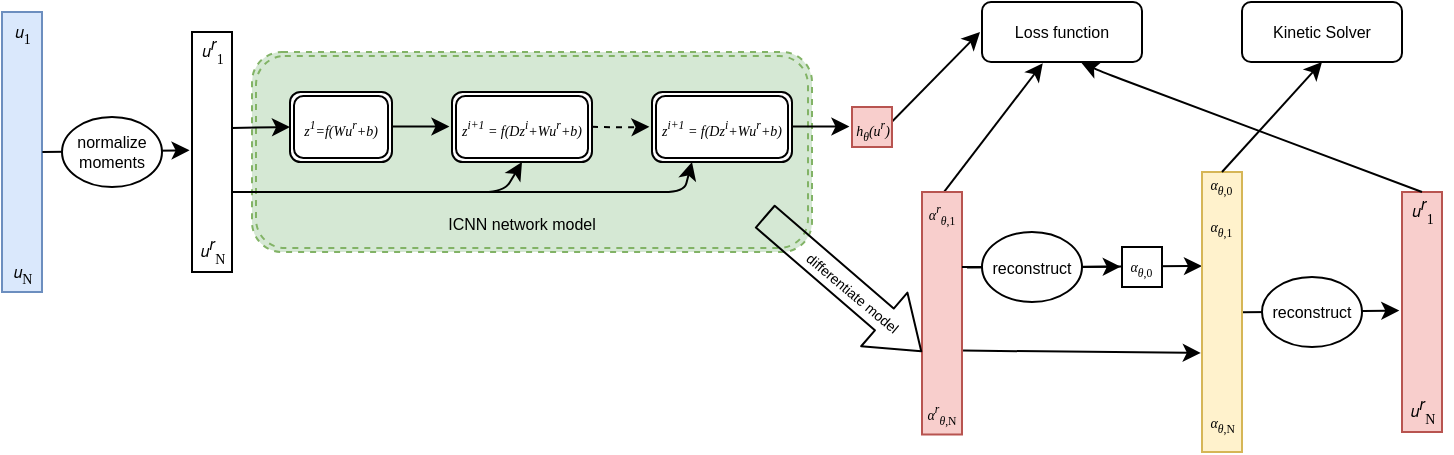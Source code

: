 <mxfile version="15.2.7" type="device"><diagram id="CC8C6Mr5LTVxWpG0eEEH" name="Page-1"><mxGraphModel dx="981" dy="503" grid="1" gridSize="10" guides="1" tooltips="1" connect="1" arrows="1" fold="1" page="1" pageScale="1" pageWidth="850" pageHeight="1100" math="0" shadow="0"><root><mxCell id="0"/><mxCell id="1" parent="0"/><mxCell id="0e92AJHdjrKMC4CKnlr7-120" value="" style="endArrow=classic;html=1;fontSize=8;strokeWidth=1;entryX=0.38;entryY=1.019;entryDx=0;entryDy=0;entryPerimeter=0;" edge="1" parent="1" target="0e92AJHdjrKMC4CKnlr7-117"><mxGeometry width="50" height="50" relative="1" as="geometry"><mxPoint x="490" y="161.26" as="sourcePoint"/><mxPoint x="544.2" y="119.52" as="targetPoint"/></mxGeometry></mxCell><mxCell id="0e92AJHdjrKMC4CKnlr7-119" value="" style="endArrow=classic;html=1;fontSize=8;strokeWidth=1;" edge="1" parent="1"><mxGeometry width="50" height="50" relative="1" as="geometry"><mxPoint x="455" y="135" as="sourcePoint"/><mxPoint x="509" y="80" as="targetPoint"/></mxGeometry></mxCell><mxCell id="0e92AJHdjrKMC4CKnlr7-112" value="" style="endArrow=classic;html=1;fontSize=8;strokeWidth=1;exitX=1.026;exitY=0.654;exitDx=0;exitDy=0;exitPerimeter=0;entryX=-0.067;entryY=0.495;entryDx=0;entryDy=0;entryPerimeter=0;" edge="1" parent="1"><mxGeometry width="50" height="50" relative="1" as="geometry"><mxPoint x="640" y="220.091" as="sourcePoint"/><mxPoint x="718.66" y="219.3" as="targetPoint"/></mxGeometry></mxCell><mxCell id="0e92AJHdjrKMC4CKnlr7-105" value="" style="endArrow=classic;html=1;fontSize=8;strokeWidth=1;exitX=1.026;exitY=0.654;exitDx=0;exitDy=0;exitPerimeter=0;" edge="1" parent="1"><mxGeometry width="50" height="50" relative="1" as="geometry"><mxPoint x="502.52" y="197.781" as="sourcePoint"/><mxPoint x="620" y="197" as="targetPoint"/></mxGeometry></mxCell><mxCell id="0e92AJHdjrKMC4CKnlr7-63" value="" style="shape=ext;double=1;rounded=1;whiteSpace=wrap;html=1;dashed=1;fillColor=#d5e8d4;strokeColor=#82b366;" vertex="1" parent="1"><mxGeometry x="145" y="90" width="280" height="100" as="geometry"/></mxCell><mxCell id="0e92AJHdjrKMC4CKnlr7-40" value="&lt;font style=&quot;font-size: 7px&quot;&gt;&lt;i&gt;u&lt;sub&gt;0&lt;/sub&gt;&lt;/i&gt;&lt;/font&gt;" style="text;html=1;align=center;verticalAlign=middle;resizable=0;points=[];autosize=1;strokeColor=none;fillColor=none;" vertex="1" parent="1"><mxGeometry x="20" y="70" width="20" height="20" as="geometry"/></mxCell><mxCell id="0e92AJHdjrKMC4CKnlr7-42" value="" style="verticalLabelPosition=bottom;verticalAlign=top;html=1;shape=mxgraph.basic.rect;fillColor2=none;strokeWidth=1;size=20;indent=5;fillColor=#dae8fc;strokeColor=#6c8ebf;" vertex="1" parent="1"><mxGeometry x="20" y="70" width="20" height="140" as="geometry"/></mxCell><mxCell id="0e92AJHdjrKMC4CKnlr7-43" value="&lt;span style=&quot;left: 382.54px ; top: 593.53px ; font-size: 8px ; font-family: sans-serif ; transform: scalex(0.922)&quot; dir=&quot;ltr&quot;&gt;𝑢&lt;/span&gt;&lt;font size=&quot;1&quot; face=&quot;Times New Roman&quot;&gt;&lt;sub&gt;&lt;span style=&quot;left: 391.285px ; top: 589.805px ; font-size: 7px ; transform: scalex(1.337)&quot; dir=&quot;ltr&quot;&gt;1&lt;/span&gt;&lt;/sub&gt;&lt;/font&gt;&lt;span style=&quot;left: 396.679px ; top: 589.805px ; font-size: 8px ; font-family: sans-serif&quot; dir=&quot;ltr&quot;&gt;&lt;/span&gt;" style="text;html=1;align=center;verticalAlign=middle;resizable=0;points=[];autosize=1;strokeColor=none;fillColor=none;" vertex="1" parent="1"><mxGeometry x="20" y="70" width="20" height="20" as="geometry"/></mxCell><mxCell id="0e92AJHdjrKMC4CKnlr7-44" value="&lt;span style=&quot;left: 382.54px ; top: 593.53px ; font-size: 8px ; font-family: sans-serif ; transform: scalex(0.922)&quot; dir=&quot;ltr&quot;&gt;𝑢&lt;/span&gt;&lt;font size=&quot;1&quot; face=&quot;Times New Roman&quot;&gt;&lt;sub&gt;&lt;span style=&quot;left: 391.285px ; top: 589.805px ; font-size: 7px ; transform: scalex(1.337)&quot; dir=&quot;ltr&quot;&gt;N&lt;/span&gt;&lt;/sub&gt;&lt;/font&gt;" style="text;html=1;align=center;verticalAlign=middle;resizable=0;points=[];autosize=1;strokeColor=none;fillColor=none;" vertex="1" parent="1"><mxGeometry x="20" y="190" width="20" height="20" as="geometry"/></mxCell><mxCell id="0e92AJHdjrKMC4CKnlr7-45" value="" style="verticalLabelPosition=bottom;verticalAlign=top;html=1;shape=mxgraph.basic.rect;fillColor2=none;strokeWidth=1;size=20;indent=5;" vertex="1" parent="1"><mxGeometry x="115" y="80" width="20" height="120" as="geometry"/></mxCell><mxCell id="0e92AJHdjrKMC4CKnlr7-46" value="&lt;span style=&quot;left: 382.54px ; top: 593.53px ; font-size: 8px ; font-family: sans-serif ; transform: scalex(0.922)&quot; dir=&quot;ltr&quot;&gt;𝑢&lt;/span&gt;&lt;sup style=&quot;font-size: 8px&quot;&gt;&lt;span style=&quot;left: 391.285px ; top: 589.805px ; font-size: 8px ; font-family: sans-serif ; transform: scalex(1.337)&quot; dir=&quot;ltr&quot;&gt;𝑟&lt;/span&gt;&lt;/sup&gt;&lt;font size=&quot;1&quot; face=&quot;Times New Roman&quot;&gt;&lt;sub&gt;&lt;span style=&quot;left: 391.285px ; top: 589.805px ; font-size: 7px ; transform: scalex(1.337)&quot; dir=&quot;ltr&quot;&gt;1&lt;/span&gt;&lt;/sub&gt;&lt;/font&gt;&lt;span style=&quot;left: 396.679px ; top: 589.805px ; font-size: 8px ; font-family: sans-serif&quot; dir=&quot;ltr&quot;&gt;&lt;/span&gt;" style="text;html=1;align=center;verticalAlign=middle;resizable=0;points=[];autosize=1;strokeColor=none;fillColor=none;fontSize=8;" vertex="1" parent="1"><mxGeometry x="110" y="80" width="30" height="20" as="geometry"/></mxCell><mxCell id="0e92AJHdjrKMC4CKnlr7-48" value="" style="endArrow=classic;html=1;strokeWidth=1;entryX=-0.06;entryY=0.493;entryDx=0;entryDy=0;entryPerimeter=0;exitX=1.01;exitY=0.5;exitDx=0;exitDy=0;exitPerimeter=0;" edge="1" parent="1" source="0e92AJHdjrKMC4CKnlr7-42" target="0e92AJHdjrKMC4CKnlr7-45"><mxGeometry width="50" height="50" relative="1" as="geometry"><mxPoint x="31" y="139.8" as="sourcePoint"/><mxPoint x="60" y="139.8" as="targetPoint"/><Array as="points"><mxPoint x="40" y="139.8"/></Array></mxGeometry></mxCell><mxCell id="0e92AJHdjrKMC4CKnlr7-49" value="&lt;font style=&quot;font-size: 7px&quot; face=&quot;Garamond&quot;&gt;&lt;i&gt;&lt;font style=&quot;font-size: 7px&quot;&gt;z&lt;sup&gt;1&lt;/sup&gt;=f(W&lt;/font&gt;&lt;/i&gt;&lt;/font&gt;&lt;font style=&quot;font-size: 7px&quot; face=&quot;Garamond&quot;&gt;&lt;span style=&quot;left: 382.54px ; top: 593.53px ; transform: scalex(0.922)&quot; dir=&quot;ltr&quot;&gt;&lt;i&gt;u&lt;sup&gt;r&lt;/sup&gt;&lt;/i&gt;&lt;/span&gt;&lt;sup&gt;&lt;span style=&quot;left: 391.285px ; top: 589.805px ; font-size: 7px ; transform: scalex(1.337)&quot; dir=&quot;ltr&quot;&gt;&lt;/span&gt;&lt;/sup&gt;&lt;/font&gt;&lt;font style=&quot;font-size: 7px&quot; face=&quot;Garamond&quot;&gt;&lt;i&gt;&lt;font style=&quot;font-size: 7px&quot;&gt;+b)&lt;/font&gt;&lt;/i&gt;&lt;/font&gt;" style="shape=ext;double=1;rounded=1;whiteSpace=wrap;html=1;" vertex="1" parent="1"><mxGeometry x="164" y="110" width="51" height="35" as="geometry"/></mxCell><mxCell id="0e92AJHdjrKMC4CKnlr7-50" value="" style="endArrow=classic;html=1;strokeWidth=1;entryX=0;entryY=0.5;entryDx=0;entryDy=0;" edge="1" parent="1" target="0e92AJHdjrKMC4CKnlr7-49"><mxGeometry width="50" height="50" relative="1" as="geometry"><mxPoint x="135" y="128" as="sourcePoint"/><mxPoint x="163" y="131" as="targetPoint"/><Array as="points"/></mxGeometry></mxCell><mxCell id="0e92AJHdjrKMC4CKnlr7-51" value="&lt;font style=&quot;font-size: 7px&quot; face=&quot;Garamond&quot;&gt;&lt;i&gt;&lt;font style=&quot;font-size: 7px&quot;&gt;z&lt;sup&gt;i+1&lt;/sup&gt; = f(Dz&lt;sup&gt;i&lt;/sup&gt;+W&lt;/font&gt;&lt;/i&gt;&lt;/font&gt;&lt;i&gt;&lt;font style=&quot;font-size: 7px&quot; face=&quot;Garamond&quot;&gt;&lt;span style=&quot;left: 382.54px ; top: 593.53px ; transform: scalex(0.922)&quot; dir=&quot;ltr&quot;&gt;u&lt;/span&gt;&lt;sup&gt;r&lt;/sup&gt;&lt;/font&gt;&lt;/i&gt;&lt;font style=&quot;font-size: 7px&quot; face=&quot;Garamond&quot;&gt;&lt;i&gt;&lt;font style=&quot;font-size: 7px&quot;&gt;+b)&lt;/font&gt;&lt;/i&gt;&lt;/font&gt;" style="shape=ext;double=1;rounded=1;whiteSpace=wrap;html=1;" vertex="1" parent="1"><mxGeometry x="245" y="110" width="70" height="35" as="geometry"/></mxCell><mxCell id="0e92AJHdjrKMC4CKnlr7-52" value="" style="endArrow=classic;html=1;strokeWidth=1;exitX=1.014;exitY=0.5;exitDx=0;exitDy=0;exitPerimeter=0;entryX=0;entryY=0.5;entryDx=0;entryDy=0;" edge="1" parent="1"><mxGeometry width="50" height="50" relative="1" as="geometry"><mxPoint x="215" y="127.3" as="sourcePoint"/><mxPoint x="243.72" y="127.3" as="targetPoint"/><Array as="points"/></mxGeometry></mxCell><mxCell id="0e92AJHdjrKMC4CKnlr7-53" value="" style="endArrow=classic;html=1;strokeWidth=1;entryX=0.5;entryY=1;entryDx=0;entryDy=0;" edge="1" parent="1" target="0e92AJHdjrKMC4CKnlr7-51"><mxGeometry width="50" height="50" relative="1" as="geometry"><mxPoint x="135" y="160" as="sourcePoint"/><mxPoint x="174" y="159.86" as="targetPoint"/><Array as="points"><mxPoint x="271" y="160"/></Array></mxGeometry></mxCell><mxCell id="0e92AJHdjrKMC4CKnlr7-55" value="" style="endArrow=classic;html=1;strokeWidth=1;entryX=0.5;entryY=1;entryDx=0;entryDy=0;" edge="1" parent="1"><mxGeometry width="50" height="50" relative="1" as="geometry"><mxPoint x="225" y="160" as="sourcePoint"/><mxPoint x="365" y="145" as="targetPoint"/><Array as="points"><mxPoint x="361" y="160"/></Array></mxGeometry></mxCell><mxCell id="0e92AJHdjrKMC4CKnlr7-56" value="" style="endArrow=classic;html=1;strokeWidth=1;exitX=1.014;exitY=0.5;exitDx=0;exitDy=0;exitPerimeter=0;entryX=0;entryY=0.5;entryDx=0;entryDy=0;horizontal=1;dashed=1;" edge="1" parent="1"><mxGeometry width="50" height="50" relative="1" as="geometry"><mxPoint x="315" y="127.4" as="sourcePoint"/><mxPoint x="343.72" y="127.4" as="targetPoint"/><Array as="points"><mxPoint x="325" y="127.6"/><mxPoint x="335" y="127.6"/></Array></mxGeometry></mxCell><mxCell id="0e92AJHdjrKMC4CKnlr7-57" value="&lt;font style=&quot;font-size: 7px&quot; face=&quot;Garamond&quot;&gt;&lt;i&gt;&lt;font style=&quot;font-size: 7px&quot;&gt;z&lt;sup&gt;i+1&lt;/sup&gt; = f(Dz&lt;sup&gt;i&lt;/sup&gt;+W&lt;/font&gt;&lt;/i&gt;&lt;/font&gt;&lt;i&gt;&lt;font style=&quot;font-size: 7px&quot; face=&quot;Garamond&quot;&gt;&lt;span style=&quot;left: 382.54px ; top: 593.53px ; transform: scalex(0.922)&quot; dir=&quot;ltr&quot;&gt;u&lt;/span&gt;&lt;sup&gt;r&lt;/sup&gt;&lt;/font&gt;&lt;/i&gt;&lt;font style=&quot;font-size: 7px&quot; face=&quot;Garamond&quot;&gt;&lt;i&gt;&lt;font style=&quot;font-size: 7px&quot;&gt;+b)&lt;/font&gt;&lt;/i&gt;&lt;/font&gt;" style="shape=ext;double=1;rounded=1;whiteSpace=wrap;html=1;" vertex="1" parent="1"><mxGeometry x="345" y="110" width="70" height="35" as="geometry"/></mxCell><mxCell id="0e92AJHdjrKMC4CKnlr7-59" value="" style="verticalLabelPosition=bottom;verticalAlign=top;html=1;shape=mxgraph.basic.rect;fillColor2=none;strokeWidth=1;size=20;indent=5;fillColor=#f8cecc;strokeColor=#b85450;" vertex="1" parent="1"><mxGeometry x="445" y="117.5" width="20" height="20" as="geometry"/></mxCell><mxCell id="0e92AJHdjrKMC4CKnlr7-60" value="" style="endArrow=classic;html=1;strokeWidth=1;exitX=1.014;exitY=0.5;exitDx=0;exitDy=0;exitPerimeter=0;entryX=0;entryY=0.5;entryDx=0;entryDy=0;" edge="1" parent="1"><mxGeometry width="50" height="50" relative="1" as="geometry"><mxPoint x="415" y="127.3" as="sourcePoint"/><mxPoint x="443.72" y="127.3" as="targetPoint"/><Array as="points"/></mxGeometry></mxCell><mxCell id="0e92AJHdjrKMC4CKnlr7-62" value="&lt;font face=&quot;Garamond&quot;&gt;&lt;i&gt;&lt;font style=&quot;font-size: 7px&quot;&gt;h&lt;/font&gt;&lt;font style=&quot;font-size: 7px&quot;&gt;&lt;sub&gt;θ&lt;/sub&gt;(u&lt;sup&gt;r&lt;/sup&gt;)&lt;/font&gt;&lt;/i&gt;&lt;/font&gt;" style="text;html=1;align=center;verticalAlign=middle;resizable=0;points=[];autosize=1;strokeColor=none;fillColor=none;" vertex="1" parent="1"><mxGeometry x="440" y="117.5" width="30" height="20" as="geometry"/></mxCell><mxCell id="0e92AJHdjrKMC4CKnlr7-68" value="" style="verticalLabelPosition=bottom;verticalAlign=top;html=1;shape=mxgraph.basic.rect;fillColor2=none;strokeWidth=1;size=20;indent=5;fillColor=#f8cecc;strokeColor=#b85450;" vertex="1" parent="1"><mxGeometry x="480" y="160.01" width="20" height="121.24" as="geometry"/></mxCell><mxCell id="0e92AJHdjrKMC4CKnlr7-81" value="" style="verticalLabelPosition=bottom;verticalAlign=top;html=1;shape=mxgraph.basic.rect;fillColor2=none;strokeWidth=1;size=20;indent=5;fillColor=#fff2cc;strokeColor=#d6b656;" vertex="1" parent="1"><mxGeometry x="620" y="150" width="20" height="140" as="geometry"/></mxCell><mxCell id="0e92AJHdjrKMC4CKnlr7-83" value="&lt;span style=&quot;left: 382.54px ; top: 593.53px ; font-size: 8px ; font-family: sans-serif ; transform: scalex(0.922)&quot; dir=&quot;ltr&quot;&gt;𝑢&lt;/span&gt;&lt;sup style=&quot;font-size: 8px&quot;&gt;&lt;span style=&quot;left: 391.285px ; top: 589.805px ; font-size: 8px ; font-family: sans-serif ; transform: scalex(1.337)&quot; dir=&quot;ltr&quot;&gt;𝑟&lt;/span&gt;&lt;/sup&gt;&lt;font size=&quot;1&quot; face=&quot;Times New Roman&quot;&gt;&lt;sub&gt;&lt;span style=&quot;left: 391.285px ; top: 589.805px ; font-size: 7px ; transform: scalex(1.337)&quot; dir=&quot;ltr&quot;&gt;N&lt;/span&gt;&lt;/sub&gt;&lt;/font&gt;" style="text;html=1;align=center;verticalAlign=middle;resizable=0;points=[];autosize=1;strokeColor=none;fillColor=none;fontSize=8;" vertex="1" parent="1"><mxGeometry x="110" y="180.01" width="30" height="20" as="geometry"/></mxCell><mxCell id="0e92AJHdjrKMC4CKnlr7-85" value="normalize&lt;br&gt;moments" style="ellipse;whiteSpace=wrap;html=1;fontSize=8;" vertex="1" parent="1"><mxGeometry x="50" y="122.5" width="50" height="35" as="geometry"/></mxCell><mxCell id="0e92AJHdjrKMC4CKnlr7-87" value="" style="shape=flexArrow;endArrow=classic;html=1;fontSize=8;strokeWidth=1;width=14.4;endSize=7.8;" edge="1" parent="1"><mxGeometry width="50" height="50" relative="1" as="geometry"><mxPoint x="401.25" y="171.99" as="sourcePoint"/><mxPoint x="480" y="240" as="targetPoint"/></mxGeometry></mxCell><mxCell id="0e92AJHdjrKMC4CKnlr7-88" value="&lt;font style=&quot;font-size: 7px&quot;&gt;differentiate model&lt;/font&gt;" style="edgeLabel;html=1;align=center;verticalAlign=middle;resizable=0;points=[];fontSize=8;rotation=40;" vertex="1" connectable="0" parent="0e92AJHdjrKMC4CKnlr7-87"><mxGeometry x="-0.473" relative="1" as="geometry"><mxPoint x="23" y="20" as="offset"/></mxGeometry></mxCell><mxCell id="0e92AJHdjrKMC4CKnlr7-90" value="&lt;font face=&quot;Garamond&quot;&gt;&lt;i&gt;&lt;font style=&quot;font-size: 7px&quot;&gt;&lt;span title=&quot;Greek-language text&quot; lang=&quot;el&quot;&gt;α&lt;sup&gt;r&lt;/sup&gt;&lt;/span&gt;&lt;/font&gt;&lt;/i&gt;&lt;font style=&quot;font-size: 7px&quot;&gt;&lt;font style=&quot;font-size: 7px&quot;&gt;&lt;font style=&quot;font-size: 7px&quot;&gt;&lt;sub&gt;&lt;i&gt;θ&lt;/i&gt;,1 &lt;br&gt;&lt;/sub&gt;&lt;/font&gt;&lt;/font&gt;&lt;/font&gt;&lt;/font&gt;" style="text;html=1;strokeColor=none;fillColor=none;align=center;verticalAlign=middle;whiteSpace=wrap;rounded=0;" vertex="1" parent="1"><mxGeometry x="480" y="157.5" width="20" height="24.39" as="geometry"/></mxCell><mxCell id="0e92AJHdjrKMC4CKnlr7-92" value="&lt;font face=&quot;Garamond&quot;&gt;&lt;i&gt;&lt;font style=&quot;font-size: 7px&quot;&gt;&lt;span title=&quot;Greek-language text&quot; lang=&quot;el&quot;&gt;α&lt;sup&gt;r&lt;/sup&gt;&lt;/span&gt;&lt;/font&gt;&lt;/i&gt;&lt;font style=&quot;font-size: 7px&quot;&gt;&lt;font style=&quot;font-size: 7px&quot;&gt;&lt;font style=&quot;font-size: 7px&quot;&gt;&lt;sub&gt;&lt;i&gt;θ&lt;/i&gt;,N &lt;br&gt;&lt;/sub&gt;&lt;/font&gt;&lt;/font&gt;&lt;/font&gt;&lt;/font&gt;" style="text;html=1;strokeColor=none;fillColor=none;align=center;verticalAlign=middle;whiteSpace=wrap;rounded=0;" vertex="1" parent="1"><mxGeometry x="480" y="258.11" width="20" height="24.39" as="geometry"/></mxCell><mxCell id="0e92AJHdjrKMC4CKnlr7-94" value="" style="endArrow=classic;html=1;fontSize=8;strokeWidth=1;startArrow=none;entryX=-0.03;entryY=0.492;entryDx=0;entryDy=0;entryPerimeter=0;" edge="1" parent="1" source="0e92AJHdjrKMC4CKnlr7-96" target="0e92AJHdjrKMC4CKnlr7-101"><mxGeometry width="50" height="50" relative="1" as="geometry"><mxPoint x="500" y="200.01" as="sourcePoint"/><mxPoint x="580" y="200" as="targetPoint"/></mxGeometry></mxCell><mxCell id="0e92AJHdjrKMC4CKnlr7-96" value="reconstruct" style="ellipse;whiteSpace=wrap;html=1;fontSize=8;" vertex="1" parent="1"><mxGeometry x="510" y="180.01" width="50" height="35" as="geometry"/></mxCell><mxCell id="0e92AJHdjrKMC4CKnlr7-97" value="" style="endArrow=none;html=1;fontSize=8;strokeWidth=1;" edge="1" parent="1"><mxGeometry width="50" height="50" relative="1" as="geometry"><mxPoint x="500" y="197.51" as="sourcePoint"/><mxPoint x="510.0" y="197.5" as="targetPoint"/></mxGeometry></mxCell><mxCell id="0e92AJHdjrKMC4CKnlr7-101" value="" style="verticalLabelPosition=bottom;verticalAlign=top;html=1;shape=mxgraph.basic.rect;fillColor2=none;strokeWidth=1;size=0;indent=5;" vertex="1" parent="1"><mxGeometry x="580" y="187.51" width="20" height="20" as="geometry"/></mxCell><mxCell id="0e92AJHdjrKMC4CKnlr7-103" value="" style="endArrow=classic;html=1;fontSize=8;strokeWidth=1;exitX=1.026;exitY=0.654;exitDx=0;exitDy=0;exitPerimeter=0;entryX=-0.03;entryY=0.646;entryDx=0;entryDy=0;entryPerimeter=0;" edge="1" parent="1" source="0e92AJHdjrKMC4CKnlr7-68" target="0e92AJHdjrKMC4CKnlr7-81"><mxGeometry width="50" height="50" relative="1" as="geometry"><mxPoint x="540" y="240" as="sourcePoint"/><mxPoint x="620" y="240" as="targetPoint"/></mxGeometry></mxCell><mxCell id="0e92AJHdjrKMC4CKnlr7-102" value="&amp;nbsp;&lt;font face=&quot;Garamond&quot;&gt;&lt;i&gt;&lt;font style=&quot;font-size: 7px&quot;&gt;&lt;span title=&quot;Greek-language text&quot; lang=&quot;el&quot;&gt;α&lt;/span&gt;&lt;/font&gt;&lt;/i&gt;&lt;font style=&quot;font-size: 7px&quot;&gt;&lt;font style=&quot;font-size: 7px&quot;&gt;&lt;font style=&quot;font-size: 7px&quot;&gt;&lt;sub&gt;&lt;i&gt;θ&lt;/i&gt;,0 &lt;br&gt;&lt;/sub&gt;&lt;/font&gt;&lt;/font&gt;&lt;/font&gt;&lt;/font&gt;" style="text;whiteSpace=wrap;html=1;fontSize=8;" vertex="1" parent="1"><mxGeometry x="580" y="186.25" width="20" height="20" as="geometry"/></mxCell><mxCell id="0e92AJHdjrKMC4CKnlr7-106" value="&amp;nbsp;&lt;font face=&quot;Garamond&quot;&gt;&lt;i&gt;&lt;font style=&quot;font-size: 7px&quot;&gt;&lt;span title=&quot;Greek-language text&quot; lang=&quot;el&quot;&gt;α&lt;/span&gt;&lt;/font&gt;&lt;/i&gt;&lt;font style=&quot;font-size: 7px&quot;&gt;&lt;font style=&quot;font-size: 7px&quot;&gt;&lt;font style=&quot;font-size: 7px&quot;&gt;&lt;sub&gt;&lt;i&gt;θ&lt;/i&gt;,0 &lt;br&gt;&lt;/sub&gt;&lt;/font&gt;&lt;/font&gt;&lt;/font&gt;&lt;/font&gt;" style="text;whiteSpace=wrap;html=1;fontSize=8;" vertex="1" parent="1"><mxGeometry x="620" y="145" width="20" height="26.25" as="geometry"/></mxCell><mxCell id="0e92AJHdjrKMC4CKnlr7-107" value="&amp;nbsp;&lt;font face=&quot;Garamond&quot;&gt;&lt;i&gt;&lt;font style=&quot;font-size: 7px&quot;&gt;&lt;span title=&quot;Greek-language text&quot; lang=&quot;el&quot;&gt;α&lt;/span&gt;&lt;/font&gt;&lt;/i&gt;&lt;font style=&quot;font-size: 7px&quot;&gt;&lt;font style=&quot;font-size: 7px&quot;&gt;&lt;font style=&quot;font-size: 7px&quot;&gt;&lt;sub&gt;&lt;i&gt;θ&lt;/i&gt;,N &lt;br&gt;&lt;/sub&gt;&lt;/font&gt;&lt;/font&gt;&lt;/font&gt;&lt;/font&gt;" style="text;whiteSpace=wrap;html=1;fontSize=8;" vertex="1" parent="1"><mxGeometry x="620" y="263.75" width="20" height="26.25" as="geometry"/></mxCell><mxCell id="0e92AJHdjrKMC4CKnlr7-108" value="&amp;nbsp;&lt;font face=&quot;Garamond&quot;&gt;&lt;i&gt;&lt;font style=&quot;font-size: 7px&quot;&gt;&lt;span title=&quot;Greek-language text&quot; lang=&quot;el&quot;&gt;α&lt;/span&gt;&lt;/font&gt;&lt;/i&gt;&lt;font style=&quot;font-size: 7px&quot;&gt;&lt;font style=&quot;font-size: 7px&quot;&gt;&lt;font style=&quot;font-size: 7px&quot;&gt;&lt;sub&gt;&lt;i&gt;θ&lt;/i&gt;,1 &lt;br&gt;&lt;/sub&gt;&lt;/font&gt;&lt;/font&gt;&lt;/font&gt;&lt;/font&gt;" style="text;whiteSpace=wrap;html=1;fontSize=8;" vertex="1" parent="1"><mxGeometry x="620" y="166.24" width="20" height="20.01" as="geometry"/></mxCell><mxCell id="0e92AJHdjrKMC4CKnlr7-110" value="reconstruct" style="ellipse;whiteSpace=wrap;html=1;fontSize=8;" vertex="1" parent="1"><mxGeometry x="650" y="202.5" width="50" height="35" as="geometry"/></mxCell><mxCell id="0e92AJHdjrKMC4CKnlr7-114" value="" style="verticalLabelPosition=bottom;verticalAlign=top;html=1;shape=mxgraph.basic.rect;fillColor2=none;strokeWidth=1;size=20;indent=5;fillColor=#f8cecc;strokeColor=#b85450;" vertex="1" parent="1"><mxGeometry x="720" y="160" width="20" height="120" as="geometry"/></mxCell><mxCell id="0e92AJHdjrKMC4CKnlr7-115" value="&lt;span style=&quot;left: 382.54px ; top: 593.53px ; font-size: 8px ; font-family: sans-serif ; transform: scalex(0.922)&quot; dir=&quot;ltr&quot;&gt;𝑢&lt;/span&gt;&lt;sup style=&quot;font-size: 8px&quot;&gt;&lt;span style=&quot;left: 391.285px ; top: 589.805px ; font-size: 8px ; font-family: sans-serif ; transform: scalex(1.337)&quot; dir=&quot;ltr&quot;&gt;𝑟&lt;/span&gt;&lt;/sup&gt;&lt;font size=&quot;1&quot; face=&quot;Times New Roman&quot;&gt;&lt;sub&gt;&lt;span style=&quot;left: 391.285px ; top: 589.805px ; font-size: 7px ; transform: scalex(1.337)&quot; dir=&quot;ltr&quot;&gt;1&lt;/span&gt;&lt;/sub&gt;&lt;/font&gt;&lt;span style=&quot;left: 396.679px ; top: 589.805px ; font-size: 8px ; font-family: sans-serif&quot; dir=&quot;ltr&quot;&gt;&lt;/span&gt;" style="text;html=1;align=center;verticalAlign=middle;resizable=0;points=[];autosize=1;strokeColor=none;fillColor=none;fontSize=8;" vertex="1" parent="1"><mxGeometry x="715" y="160.01" width="30" height="20" as="geometry"/></mxCell><mxCell id="0e92AJHdjrKMC4CKnlr7-116" value="&lt;span style=&quot;left: 382.54px ; top: 593.53px ; font-size: 8px ; font-family: sans-serif ; transform: scalex(0.922)&quot; dir=&quot;ltr&quot;&gt;𝑢&lt;/span&gt;&lt;sup style=&quot;font-size: 8px&quot;&gt;&lt;span style=&quot;left: 391.285px ; top: 589.805px ; font-size: 8px ; font-family: sans-serif ; transform: scalex(1.337)&quot; dir=&quot;ltr&quot;&gt;𝑟&lt;/span&gt;&lt;/sup&gt;&lt;font size=&quot;1&quot; face=&quot;Times New Roman&quot;&gt;&lt;sub&gt;&lt;span style=&quot;left: 391.285px ; top: 589.805px ; font-size: 7px ; transform: scalex(1.337)&quot; dir=&quot;ltr&quot;&gt;N&lt;/span&gt;&lt;/sub&gt;&lt;/font&gt;" style="text;html=1;align=center;verticalAlign=middle;resizable=0;points=[];autosize=1;strokeColor=none;fillColor=none;fontSize=8;" vertex="1" parent="1"><mxGeometry x="715" y="260" width="30" height="20" as="geometry"/></mxCell><mxCell id="0e92AJHdjrKMC4CKnlr7-117" value="Loss function" style="rounded=1;whiteSpace=wrap;html=1;fontSize=8;" vertex="1" parent="1"><mxGeometry x="510" y="65" width="80" height="30" as="geometry"/></mxCell><mxCell id="0e92AJHdjrKMC4CKnlr7-121" value="" style="endArrow=classic;html=1;fontSize=8;strokeWidth=1;entryX=0.621;entryY=1.011;entryDx=0;entryDy=0;entryPerimeter=0;" edge="1" parent="1" target="0e92AJHdjrKMC4CKnlr7-117"><mxGeometry width="50" height="50" relative="1" as="geometry"><mxPoint x="730" y="160" as="sourcePoint"/><mxPoint x="784.2" y="118.26" as="targetPoint"/><Array as="points"><mxPoint x="570" y="100"/></Array></mxGeometry></mxCell><mxCell id="0e92AJHdjrKMC4CKnlr7-122" value="Kinetic Solver" style="rounded=1;whiteSpace=wrap;html=1;fontSize=8;" vertex="1" parent="1"><mxGeometry x="640" y="65" width="80" height="30" as="geometry"/></mxCell><mxCell id="0e92AJHdjrKMC4CKnlr7-123" value="" style="endArrow=classic;html=1;fontSize=8;strokeWidth=1;entryX=0.5;entryY=1;entryDx=0;entryDy=0;" edge="1" parent="1" target="0e92AJHdjrKMC4CKnlr7-122"><mxGeometry width="50" height="50" relative="1" as="geometry"><mxPoint x="630" y="150.0" as="sourcePoint"/><mxPoint x="680.4" y="84.31" as="targetPoint"/></mxGeometry></mxCell><mxCell id="0e92AJHdjrKMC4CKnlr7-124" value="ICNN network model" style="text;html=1;strokeColor=none;fillColor=none;align=center;verticalAlign=middle;whiteSpace=wrap;rounded=0;fontSize=8;" vertex="1" parent="1"><mxGeometry x="240" y="166.24" width="80" height="20" as="geometry"/></mxCell></root></mxGraphModel></diagram></mxfile>